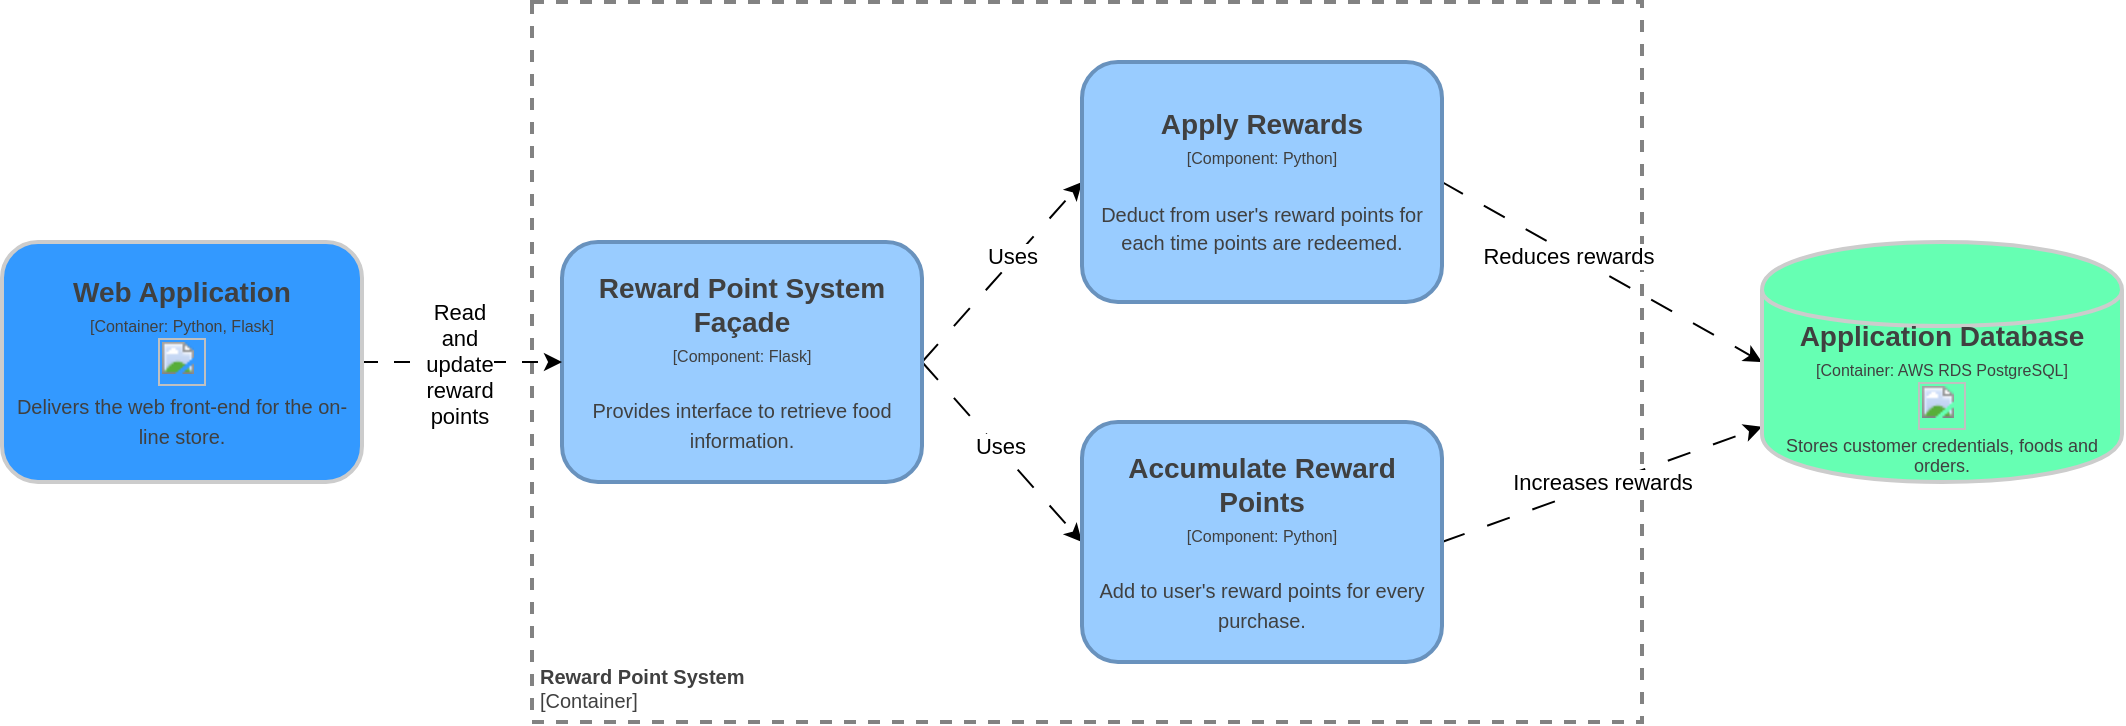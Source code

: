 <mxfile version="24.4.0" type="device">
  <diagram name="Page-1" id="Rh-HeQQqGaOiUNq3bMzJ">
    <mxGraphModel dx="795" dy="537" grid="1" gridSize="10" guides="1" tooltips="1" connect="1" arrows="1" fold="1" page="1" pageScale="1" pageWidth="1169" pageHeight="827" math="0" shadow="0">
      <root>
        <mxCell id="0" />
        <mxCell id="1" parent="0" />
        <object label="&lt;font style=&quot;font-size: 10px&quot;&gt;&lt;b&gt;%name%&lt;/b&gt;&lt;br style=&quot;font-size: 10px&quot;&gt;[Container]&lt;/font&gt;" placeholders="1" name="Reward Point System" id="rTCtbeZWByj3moGQfVYb-1">
          <mxCell style="rounded=0;whiteSpace=wrap;html=1;strokeColor=#828282;fillColor=none;fontColor=#404040;align=left;labelPosition=center;verticalLabelPosition=middle;verticalAlign=bottom;dashed=1;strokeWidth=2;perimeterSpacing=0;spacing=4;spacingTop=0;fontSize=10;container=0;rotatable=0;metaEdit=1;allowArrows=0;" vertex="1" parent="1">
            <mxGeometry x="325" y="80" width="555" height="360" as="geometry">
              <mxRectangle x="560" y="40" width="110" height="30" as="alternateBounds" />
            </mxGeometry>
          </mxCell>
        </object>
        <mxCell id="rTCtbeZWByj3moGQfVYb-15" style="rounded=0;orthogonalLoop=1;jettySize=auto;html=1;exitX=1;exitY=0.5;exitDx=0;exitDy=0;entryX=0;entryY=0.5;entryDx=0;entryDy=0;dashed=1;dashPattern=12 12;" edge="1" parent="1" source="rTCtbeZWByj3moGQfVYb-2" target="rTCtbeZWByj3moGQfVYb-5">
          <mxGeometry relative="1" as="geometry" />
        </mxCell>
        <mxCell id="rTCtbeZWByj3moGQfVYb-16" value="Uses" style="edgeLabel;html=1;align=center;verticalAlign=middle;resizable=0;points=[];" vertex="1" connectable="0" parent="rTCtbeZWByj3moGQfVYb-15">
          <mxGeometry x="0.149" y="2" relative="1" as="geometry">
            <mxPoint as="offset" />
          </mxGeometry>
        </mxCell>
        <mxCell id="rTCtbeZWByj3moGQfVYb-17" style="rounded=0;orthogonalLoop=1;jettySize=auto;html=1;exitX=1;exitY=0.5;exitDx=0;exitDy=0;entryX=0;entryY=0.5;entryDx=0;entryDy=0;dashed=1;dashPattern=12 12;" edge="1" parent="1" source="rTCtbeZWByj3moGQfVYb-2" target="rTCtbeZWByj3moGQfVYb-6">
          <mxGeometry relative="1" as="geometry" />
        </mxCell>
        <mxCell id="rTCtbeZWByj3moGQfVYb-18" value="Uses" style="edgeLabel;html=1;align=center;verticalAlign=middle;resizable=0;points=[];" vertex="1" connectable="0" parent="rTCtbeZWByj3moGQfVYb-17">
          <mxGeometry x="-0.043" y="2" relative="1" as="geometry">
            <mxPoint x="-1" as="offset" />
          </mxGeometry>
        </mxCell>
        <object label="&lt;div&gt;&lt;span style=&quot;font-size: 14px&quot;&gt;&lt;b&gt;%name%&lt;/b&gt;&lt;/span&gt;&lt;/div&gt;&lt;div&gt;&lt;span style=&quot;font-size: 8px&quot;&gt;[Component: %technology%]&lt;/span&gt;&lt;/div&gt;&lt;div&gt;&lt;span style=&quot;font-size: 8px&quot;&gt;&lt;br&gt;&lt;/span&gt;&lt;/div&gt;&lt;div&gt;&lt;font size=&quot;1&quot;&gt;%description%&lt;/font&gt;&lt;/div&gt;" placeholders="1" name="Reward Point System Façade" technology="Flask" description="Provides interface to retrieve food information." id="rTCtbeZWByj3moGQfVYb-2">
          <mxCell style="rounded=1;whiteSpace=wrap;html=1;fillColor=#99CCFF;fontColor=#404040;strokeColor=#6992BD;resizable=0;rotatable=0;strokeWidth=2;metaEdit=1;allowArrows=0;" vertex="1" parent="1">
            <mxGeometry x="340" y="200" width="180" height="120" as="geometry" />
          </mxCell>
        </object>
        <mxCell id="rTCtbeZWByj3moGQfVYb-13" style="rounded=0;orthogonalLoop=1;jettySize=auto;html=1;exitX=1;exitY=0.5;exitDx=0;exitDy=0;entryX=0;entryY=0.5;entryDx=0;entryDy=0;dashed=1;dashPattern=12 12;" edge="1" parent="1" source="rTCtbeZWByj3moGQfVYb-5" target="rTCtbeZWByj3moGQfVYb-8">
          <mxGeometry relative="1" as="geometry" />
        </mxCell>
        <mxCell id="rTCtbeZWByj3moGQfVYb-14" value="Reduces rewards" style="edgeLabel;html=1;align=center;verticalAlign=middle;resizable=0;points=[];" vertex="1" connectable="0" parent="rTCtbeZWByj3moGQfVYb-13">
          <mxGeometry x="-0.212" y="-1" relative="1" as="geometry">
            <mxPoint as="offset" />
          </mxGeometry>
        </mxCell>
        <object label="&lt;div&gt;&lt;span style=&quot;font-size: 14px&quot;&gt;&lt;b&gt;%name%&lt;/b&gt;&lt;/span&gt;&lt;/div&gt;&lt;div&gt;&lt;span style=&quot;font-size: 8px&quot;&gt;[Component: %technology%]&lt;/span&gt;&lt;/div&gt;&lt;div&gt;&lt;span style=&quot;font-size: 8px&quot;&gt;&lt;br&gt;&lt;/span&gt;&lt;/div&gt;&lt;div&gt;&lt;font size=&quot;1&quot;&gt;%description%&lt;/font&gt;&lt;/div&gt;" placeholders="1" name="Apply Rewards" technology="Python" description="Deduct from user&#39;s reward points for each time points are redeemed." id="rTCtbeZWByj3moGQfVYb-5">
          <mxCell style="rounded=1;whiteSpace=wrap;html=1;fillColor=#99CCFF;fontColor=#404040;strokeColor=#6992BD;resizable=0;rotatable=0;strokeWidth=2;metaEdit=1;allowArrows=0;" vertex="1" parent="1">
            <mxGeometry x="600" y="110" width="180" height="120" as="geometry" />
          </mxCell>
        </object>
        <mxCell id="rTCtbeZWByj3moGQfVYb-11" style="rounded=0;orthogonalLoop=1;jettySize=auto;html=1;exitX=1;exitY=0.5;exitDx=0;exitDy=0;dashed=1;dashPattern=12 12;" edge="1" parent="1" source="rTCtbeZWByj3moGQfVYb-6" target="rTCtbeZWByj3moGQfVYb-8">
          <mxGeometry relative="1" as="geometry" />
        </mxCell>
        <mxCell id="rTCtbeZWByj3moGQfVYb-12" value="Increases rewards" style="edgeLabel;html=1;align=center;verticalAlign=middle;resizable=0;points=[];" vertex="1" connectable="0" parent="rTCtbeZWByj3moGQfVYb-11">
          <mxGeometry x="0.415" y="1" relative="1" as="geometry">
            <mxPoint x="-33" y="12" as="offset" />
          </mxGeometry>
        </mxCell>
        <object label="&lt;div&gt;&lt;span style=&quot;font-size: 14px&quot;&gt;&lt;b&gt;%name%&lt;/b&gt;&lt;/span&gt;&lt;/div&gt;&lt;div&gt;&lt;span style=&quot;font-size: 8px&quot;&gt;[Component: %technology%]&lt;/span&gt;&lt;/div&gt;&lt;div&gt;&lt;span style=&quot;font-size: 8px&quot;&gt;&lt;br&gt;&lt;/span&gt;&lt;/div&gt;&lt;div&gt;&lt;font size=&quot;1&quot;&gt;%description%&lt;/font&gt;&lt;/div&gt;" placeholders="1" name="Accumulate Reward Points" technology="Python" description="Add to user&#39;s reward points for every purchase." id="rTCtbeZWByj3moGQfVYb-6">
          <mxCell style="rounded=1;whiteSpace=wrap;html=1;fillColor=#99CCFF;fontColor=#404040;strokeColor=#6992BD;resizable=0;rotatable=0;strokeWidth=2;metaEdit=1;allowArrows=0;" vertex="1" parent="1">
            <mxGeometry x="600" y="290" width="180" height="120" as="geometry" />
          </mxCell>
        </object>
        <mxCell id="rTCtbeZWByj3moGQfVYb-9" style="edgeStyle=orthogonalEdgeStyle;rounded=0;orthogonalLoop=1;jettySize=auto;html=1;exitX=1;exitY=0.5;exitDx=0;exitDy=0;dashed=1;dashPattern=8 8;" edge="1" parent="1" source="rTCtbeZWByj3moGQfVYb-7" target="rTCtbeZWByj3moGQfVYb-2">
          <mxGeometry relative="1" as="geometry" />
        </mxCell>
        <mxCell id="rTCtbeZWByj3moGQfVYb-10" value="Read and update reward points" style="edgeLabel;html=1;align=center;verticalAlign=middle;resizable=1;points=[];whiteSpace=wrap;" vertex="1" connectable="0" parent="rTCtbeZWByj3moGQfVYb-9">
          <mxGeometry x="-0.02" y="-1" relative="1" as="geometry">
            <mxPoint as="offset" />
          </mxGeometry>
        </mxCell>
        <object label="&lt;div&gt;&lt;span style=&quot;font-size: 14px&quot;&gt;&lt;b&gt;%name%&lt;/b&gt;&lt;/span&gt;&lt;/div&gt;&lt;div&gt;&lt;span style=&quot;font-size: 8px&quot;&gt;[Container: %technology%]&lt;/span&gt;&lt;/div&gt;&lt;div&gt;&lt;span style=&quot;font-size: 8px&quot;&gt;%technology-img-tag%&lt;/span&gt;&lt;/div&gt;&lt;div&gt;&lt;font size=&quot;1&quot;&gt;%description%&lt;/font&gt;&lt;/div&gt;" placeholders="1" name="Web Application" technology="Python, Flask" description="Delivers the web front-end for the on-line store." technology-img-tag="&lt;img src=&quot;https://upload.wikimedia.org/wikipedia/commons/c/c3/Python-logo-notext.svg&quot; width=&quot;24&quot; height=&quot;24&quot;&gt;" id="rTCtbeZWByj3moGQfVYb-7">
          <mxCell style="rounded=1;whiteSpace=wrap;html=1;fillColor=#3399FF;fontColor=#404040;strokeColor=#CCCCCC;resizable=0;rotatable=0;strokeWidth=2;metaEdit=1;allowArrows=0;" vertex="1" parent="1">
            <mxGeometry x="60" y="200" width="180" height="120" as="geometry" />
          </mxCell>
        </object>
        <object label="&lt;div&gt;&lt;b style=&quot;font-size: 14px&quot;&gt;%name%&lt;/b&gt;&lt;br&gt;&lt;/div&gt;&lt;div style=&quot;font-size: 12px&quot;&gt;&lt;font style=&quot;font-size: 8px&quot;&gt;[Container: %technology%]&lt;/font&gt;&lt;/div&gt;&lt;div style=&quot;font-size: 8px&quot;&gt;&lt;font style=&quot;line-height: 9.6px&quot;&gt;%technology-img-tag%&lt;br&gt;&lt;/font&gt;&lt;/div&gt;&lt;div&gt;&lt;font&gt;%description%&lt;/font&gt;&lt;/div&gt;" placeholders="1" name="Application Database" description="Stores customer credentials, foods and orders." technology="AWS RDS PostgreSQL" technology-img-tag="&lt;img src=&quot;https://upload.wikimedia.org/wikipedia/commons/2/29/Postgresql_elephant.svg&quot; width=&quot;24&quot; height=&quot;24&quot;&gt;" id="rTCtbeZWByj3moGQfVYb-8">
          <mxCell style="shape=cylinder;whiteSpace=wrap;html=1;boundedLbl=1;backgroundOutline=1;strokeColor=#CCCCCC;strokeWidth=2;fillColor=#66FFB3;fontSize=9;fontColor=#404040;align=center;resizable=0;rotatable=0;verticalAlign=middle;spacing=2;metaEdit=1;allowArrows=0;" vertex="1" parent="1">
            <mxGeometry x="940" y="200" width="180" height="120" as="geometry" />
          </mxCell>
        </object>
      </root>
    </mxGraphModel>
  </diagram>
</mxfile>
